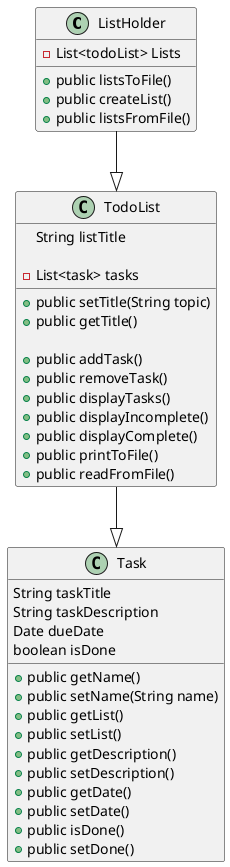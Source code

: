 @startuml

ListHolder --|> TodoList
TodoList --|> Task

class ListHolder{
    - List<todoList> Lists

    + public listsToFile()
    + public createList()
    + public listsFromFile()
}

class TodoList{
    String listTitle

    - List<task> tasks

    + public setTitle(String topic)
    + public getTitle()

    + public addTask()
    + public removeTask()
    + public displayTasks()
    + public displayIncomplete()
    + public displayComplete()
    + public printToFile()
    + public readFromFile()
}

class Task{
    String taskTitle
    String taskDescription
    Date dueDate
    boolean isDone

    + public getName()
    + public setName(String name)
    + public getList()
    + public setList()
    + public getDescription()
    + public setDescription()
    + public getDate()
    + public setDate()
    + public isDone()
    + public setDone()
}

@enduml